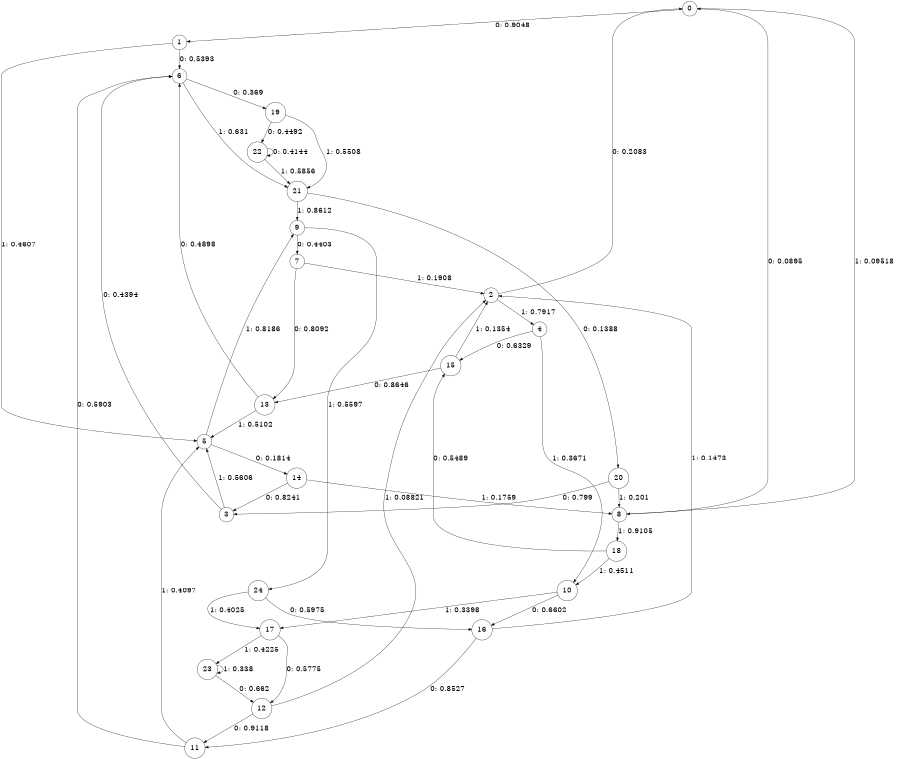 digraph "ch37concat_phase3_L5" {
size = "6,8.5";
ratio = "fill";
node [shape = circle];
node [fontsize = 24];
edge [fontsize = 24];
0 -> 1 [label = "0: 0.9048   "];
0 -> 8 [label = "1: 0.09518  "];
1 -> 6 [label = "0: 0.5393   "];
1 -> 5 [label = "1: 0.4607   "];
2 -> 0 [label = "0: 0.2083   "];
2 -> 4 [label = "1: 0.7917   "];
3 -> 6 [label = "0: 0.4394   "];
3 -> 5 [label = "1: 0.5606   "];
4 -> 15 [label = "0: 0.6329   "];
4 -> 10 [label = "1: 0.3671   "];
5 -> 14 [label = "0: 0.1814   "];
5 -> 9 [label = "1: 0.8186   "];
6 -> 19 [label = "0: 0.369    "];
6 -> 21 [label = "1: 0.631    "];
7 -> 13 [label = "0: 0.8092   "];
7 -> 2 [label = "1: 0.1908   "];
8 -> 0 [label = "0: 0.0895   "];
8 -> 18 [label = "1: 0.9105   "];
9 -> 7 [label = "0: 0.4403   "];
9 -> 24 [label = "1: 0.5597   "];
10 -> 16 [label = "0: 0.6602   "];
10 -> 17 [label = "1: 0.3398   "];
11 -> 6 [label = "0: 0.5903   "];
11 -> 5 [label = "1: 0.4097   "];
12 -> 11 [label = "0: 0.9118   "];
12 -> 2 [label = "1: 0.08821  "];
13 -> 6 [label = "0: 0.4898   "];
13 -> 5 [label = "1: 0.5102   "];
14 -> 3 [label = "0: 0.8241   "];
14 -> 8 [label = "1: 0.1759   "];
15 -> 13 [label = "0: 0.8646   "];
15 -> 2 [label = "1: 0.1354   "];
16 -> 11 [label = "0: 0.8527   "];
16 -> 2 [label = "1: 0.1473   "];
17 -> 12 [label = "0: 0.5775   "];
17 -> 23 [label = "1: 0.4225   "];
18 -> 15 [label = "0: 0.5489   "];
18 -> 10 [label = "1: 0.4511   "];
19 -> 22 [label = "0: 0.4492   "];
19 -> 21 [label = "1: 0.5508   "];
20 -> 3 [label = "0: 0.799    "];
20 -> 8 [label = "1: 0.201    "];
21 -> 20 [label = "0: 0.1388   "];
21 -> 9 [label = "1: 0.8612   "];
22 -> 22 [label = "0: 0.4144   "];
22 -> 21 [label = "1: 0.5856   "];
23 -> 12 [label = "0: 0.662    "];
23 -> 23 [label = "1: 0.338    "];
24 -> 16 [label = "0: 0.5975   "];
24 -> 17 [label = "1: 0.4025   "];
}
